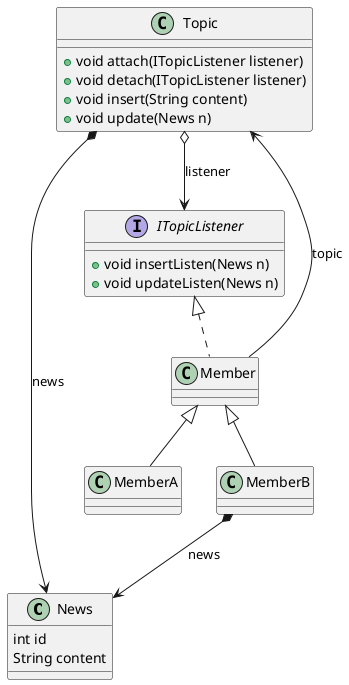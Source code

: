 @startuml
'https://plantuml.com/class-diagram

class News {
    int id
    String content
}

class Topic {
    + void attach(ITopicListener listener)
    + void detach(ITopicListener listener)
    + void insert(String content)
    + void update(News n)
}

interface ITopicListener {
    + void insertListen(News n)
    + void updateListen(News n)
}

class Member
class MemberA
class MemberB

Topic o--> ITopicListener : listener
ITopicListener <|.. Member
Member --> Topic : topic

Member <|-- MemberA
Member <|-- MemberB

Topic *--> News : news
MemberB *--> News : news

@enduml